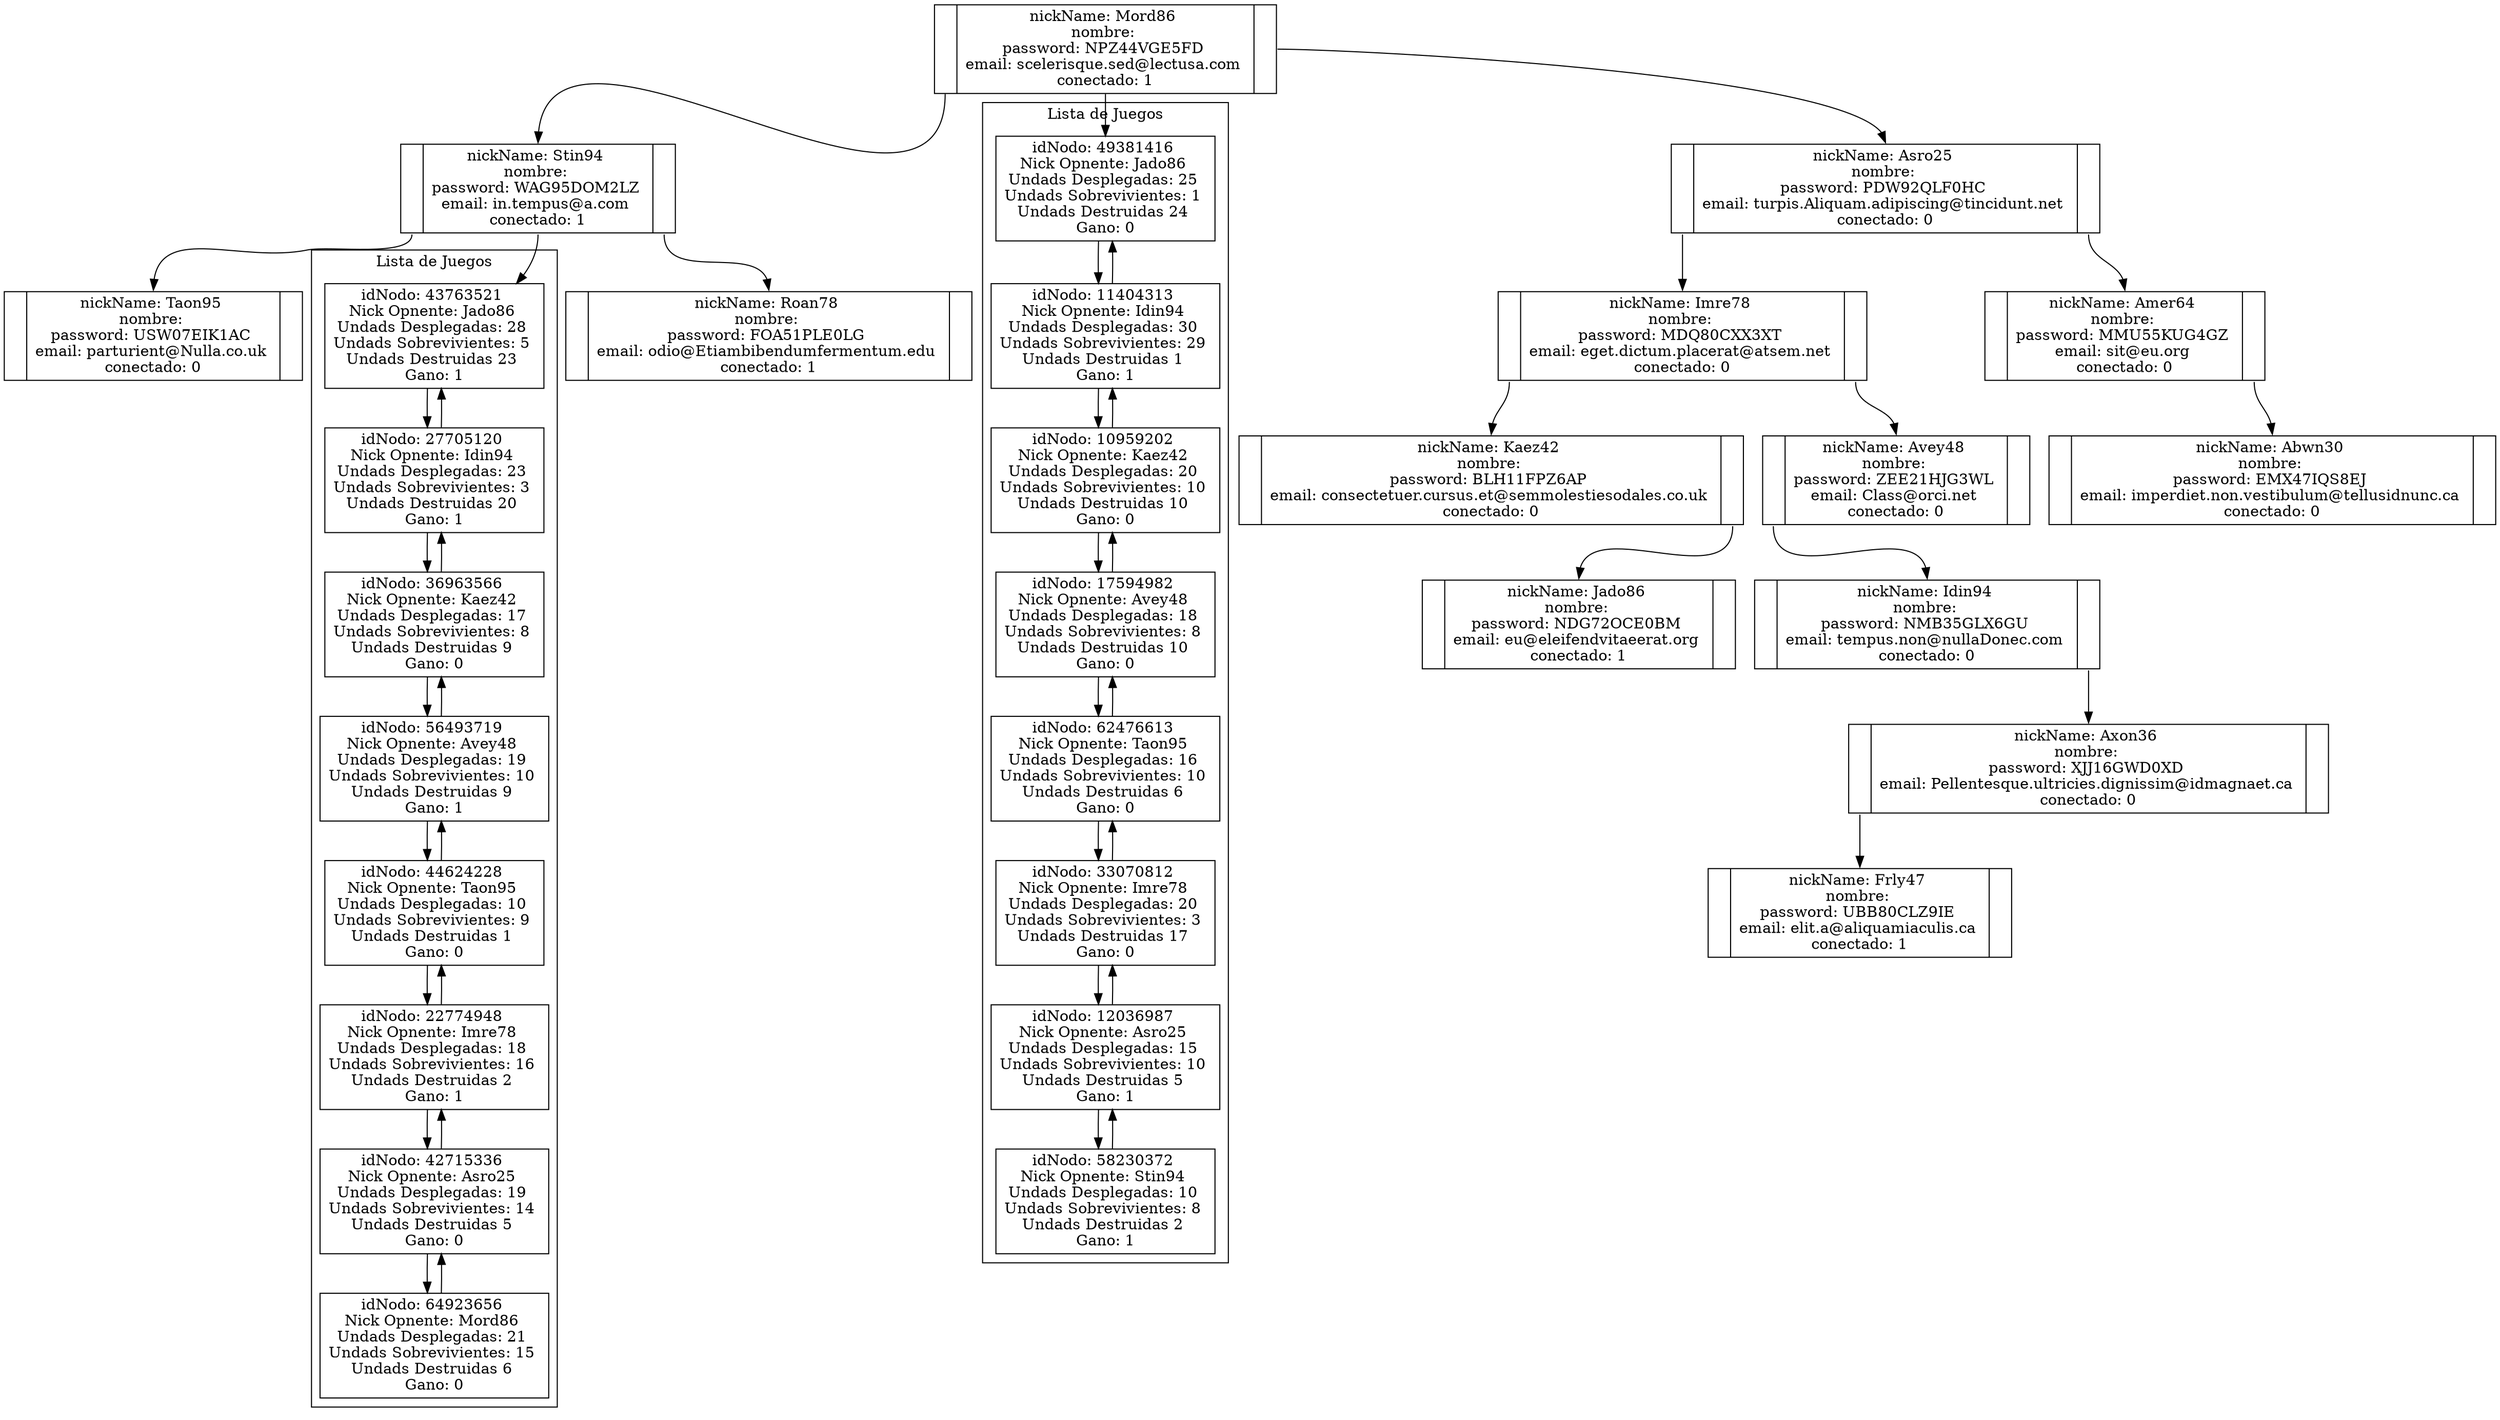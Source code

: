 digraph G{

node [shape = record,height=.1];
structMord86[label="<f0>  | <f1> nickName: Mord86 
 \nnombre:   
 \npassword: NPZ44VGE5FD 
 \nemail: scelerisque.sed@lectusa.com 
 \nconectado: 1  | <f2> "];

subgraph clusterMord86{
label = " Lista de Juegos "49381416[label=" idNodo: 49381416 
 \nNick Opnente: Jado86 
 \nUndads Desplegadas: 25 
 \nUndads Sobrevivientes: 1 
 \nUndads Destruidas 24 
 \nGano: 0"];
11404313[label=" idNodo: 11404313 
 \nNick Opnente: Idin94 
 \nUndads Desplegadas: 30 
 \nUndads Sobrevivientes: 29 
 \nUndads Destruidas 1 
 \nGano: 1"];
10959202[label=" idNodo: 10959202 
 \nNick Opnente: Kaez42 
 \nUndads Desplegadas: 20 
 \nUndads Sobrevivientes: 10 
 \nUndads Destruidas 10 
 \nGano: 0"];
17594982[label=" idNodo: 17594982 
 \nNick Opnente: Avey48 
 \nUndads Desplegadas: 18 
 \nUndads Sobrevivientes: 8 
 \nUndads Destruidas 10 
 \nGano: 0"];
62476613[label=" idNodo: 62476613 
 \nNick Opnente: Taon95 
 \nUndads Desplegadas: 16 
 \nUndads Sobrevivientes: 10 
 \nUndads Destruidas 6 
 \nGano: 0"];
33070812[label=" idNodo: 33070812 
 \nNick Opnente: Imre78 
 \nUndads Desplegadas: 20 
 \nUndads Sobrevivientes: 3 
 \nUndads Destruidas 17 
 \nGano: 0"];
12036987[label=" idNodo: 12036987 
 \nNick Opnente: Asro25 
 \nUndads Desplegadas: 15 
 \nUndads Sobrevivientes: 10 
 \nUndads Destruidas 5 
 \nGano: 1"];
58230372[label=" idNodo: 58230372 
 \nNick Opnente: Stin94 
 \nUndads Desplegadas: 10 
 \nUndads Sobrevivientes: 8 
 \nUndads Destruidas 2 
 \nGano: 1"];
49381416->11404313;
 11404313->10959202;
 10959202->17594982;
 17594982->62476613;
 62476613->33070812;
 33070812->12036987;
 12036987->58230372;
 58230372->12036987;
12036987->33070812;
33070812->62476613;
62476613->17594982;
17594982->10959202;
10959202->11404313;
11404313->49381416;

}
structAsro25[label="<f0>  | <f1> nickName: Asro25 
 \nnombre:   
 \npassword: PDW92QLF0HC 
 \nemail: turpis.Aliquam.adipiscing@tincidunt.net 
 \nconectado: 0  | <f2> "];
structAmer64[label="<f0>  | <f1> nickName: Amer64 
 \nnombre:   
 \npassword: MMU55KUG4GZ 
 \nemail: sit@eu.org 
 \nconectado: 0  | <f2> "];
structAbwn30[label="<f0>  | <f1> nickName: Abwn30 
 \nnombre:   
 \npassword: EMX47IQS8EJ 
 \nemail: imperdiet.non.vestibulum@tellusidnunc.ca 
 \nconectado: 0  | <f2> "];
structImre78[label="<f0>  | <f1> nickName: Imre78 
 \nnombre:   
 \npassword: MDQ80CXX3XT 
 \nemail: eget.dictum.placerat@atsem.net 
 \nconectado: 0  | <f2> "];
structAvey48[label="<f0>  | <f1> nickName: Avey48 
 \nnombre:   
 \npassword: ZEE21HJG3WL 
 \nemail: Class@orci.net 
 \nconectado: 0  | <f2> "];
structIdin94[label="<f0>  | <f1> nickName: Idin94 
 \nnombre:   
 \npassword: NMB35GLX6GU 
 \nemail: tempus.non@nullaDonec.com 
 \nconectado: 0  | <f2> "];
structAxon36[label="<f0>  | <f1> nickName: Axon36 
 \nnombre:   
 \npassword: XJJ16GWD0XD 
 \nemail: Pellentesque.ultricies.dignissim@idmagnaet.ca 
 \nconectado: 0  | <f2> "];
structFrly47[label="<f0>  | <f1> nickName: Frly47 
 \nnombre:   
 \npassword: UBB80CLZ9IE 
 \nemail: elit.a@aliquamiaculis.ca 
 \nconectado: 1  | <f2> "];
structKaez42[label="<f0>  | <f1> nickName: Kaez42 
 \nnombre:   
 \npassword: BLH11FPZ6AP 
 \nemail: consectetuer.cursus.et@semmolestiesodales.co.uk 
 \nconectado: 0  | <f2> "];
structJado86[label="<f0>  | <f1> nickName: Jado86 
 \nnombre:   
 \npassword: NDG72OCE0BM 
 \nemail: eu@eleifendvitaeerat.org 
 \nconectado: 1  | <f2> "];
structStin94[label="<f0>  | <f1> nickName: Stin94 
 \nnombre:   
 \npassword: WAG95DOM2LZ 
 \nemail: in.tempus@a.com 
 \nconectado: 1  | <f2> "];

subgraph clusterStin94{
label = " Lista de Juegos "43763521[label=" idNodo: 43763521 
 \nNick Opnente: Jado86 
 \nUndads Desplegadas: 28 
 \nUndads Sobrevivientes: 5 
 \nUndads Destruidas 23 
 \nGano: 1"];
27705120[label=" idNodo: 27705120 
 \nNick Opnente: Idin94 
 \nUndads Desplegadas: 23 
 \nUndads Sobrevivientes: 3 
 \nUndads Destruidas 20 
 \nGano: 1"];
36963566[label=" idNodo: 36963566 
 \nNick Opnente: Kaez42 
 \nUndads Desplegadas: 17 
 \nUndads Sobrevivientes: 8 
 \nUndads Destruidas 9 
 \nGano: 0"];
56493719[label=" idNodo: 56493719 
 \nNick Opnente: Avey48 
 \nUndads Desplegadas: 19 
 \nUndads Sobrevivientes: 10 
 \nUndads Destruidas 9 
 \nGano: 1"];
44624228[label=" idNodo: 44624228 
 \nNick Opnente: Taon95 
 \nUndads Desplegadas: 10 
 \nUndads Sobrevivientes: 9 
 \nUndads Destruidas 1 
 \nGano: 0"];
22774948[label=" idNodo: 22774948 
 \nNick Opnente: Imre78 
 \nUndads Desplegadas: 18 
 \nUndads Sobrevivientes: 16 
 \nUndads Destruidas 2 
 \nGano: 1"];
42715336[label=" idNodo: 42715336 
 \nNick Opnente: Asro25 
 \nUndads Desplegadas: 19 
 \nUndads Sobrevivientes: 14 
 \nUndads Destruidas 5 
 \nGano: 0"];
64923656[label=" idNodo: 64923656 
 \nNick Opnente: Mord86 
 \nUndads Desplegadas: 21 
 \nUndads Sobrevivientes: 15 
 \nUndads Destruidas 6 
 \nGano: 0"];
43763521->27705120;
 27705120->36963566;
 36963566->56493719;
 56493719->44624228;
 44624228->22774948;
 22774948->42715336;
 42715336->64923656;
 64923656->42715336;
42715336->22774948;
22774948->44624228;
44624228->56493719;
56493719->36963566;
36963566->27705120;
27705120->43763521;

}
structRoan78[label="<f0>  | <f1> nickName: Roan78 
 \nnombre:   
 \npassword: FOA51PLE0LG 
 \nemail: odio@Etiambibendumfermentum.edu 
 \nconectado: 1  | <f2> "];
structTaon95[label="<f0>  | <f1> nickName: Taon95 
 \nnombre:   
 \npassword: USW07EIK1AC 
 \nemail: parturient@Nulla.co.uk 
 \nconectado: 0  | <f2> "];

"structMord86":f1 -> 49381416;
"structMord86":f0 -> "structStin94":f1;
"structMord86":f2 -> "structAsro25":f1;
"structAsro25":f0 -> "structImre78":f1;
"structAsro25":f2 -> "structAmer64":f1;
"structAmer64":f2 -> "structAbwn30":f1;
"structImre78":f0 -> "structKaez42":f1;
"structImre78":f2 -> "structAvey48":f1;
"structAvey48":f0 -> "structIdin94":f1;
"structIdin94":f2 -> "structAxon36":f1;
"structAxon36":f0 -> "structFrly47":f1;
"structKaez42":f2 -> "structJado86":f1;
"structStin94":f1 -> 43763521;
"structStin94":f0 -> "structTaon95":f1;
"structStin94":f2 -> "structRoan78":f1;

}

